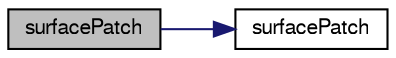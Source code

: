digraph "surfacePatch"
{
  bgcolor="transparent";
  edge [fontname="FreeSans",fontsize="10",labelfontname="FreeSans",labelfontsize="10"];
  node [fontname="FreeSans",fontsize="10",shape=record];
  rankdir="LR";
  Node5 [label="surfacePatch",height=0.2,width=0.4,color="black", fillcolor="grey75", style="filled", fontcolor="black"];
  Node5 -> Node6 [color="midnightblue",fontsize="10",style="solid",fontname="FreeSans"];
  Node6 [label="surfacePatch",height=0.2,width=0.4,color="black",URL="$a30590.html#a2a4412b86fa7586398b7b1ad1a1c6cba",tooltip="Construct null. "];
}
